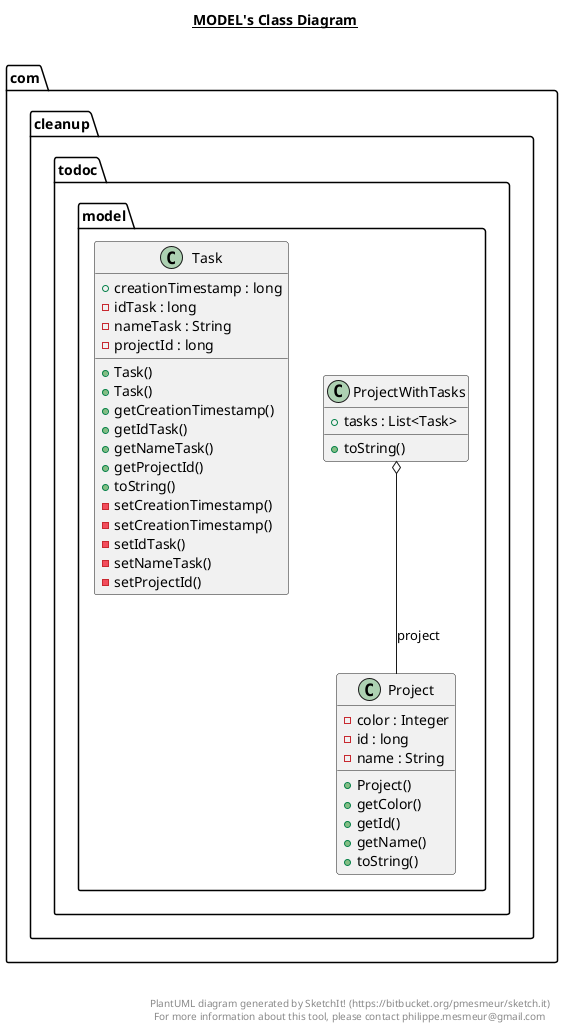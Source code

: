 @startuml

title __MODEL's Class Diagram__\n

  namespace com.cleanup.todoc {
    namespace model {
      class com.cleanup.todoc.model.Project {
          - color : Integer
          - id : long
          - name : String
          + Project()
          + getColor()
          + getId()
          + getName()
          + toString()
      }
    }
  }
  

  namespace com.cleanup.todoc {
    namespace model {
      class com.cleanup.todoc.model.ProjectWithTasks {
          + tasks : List<Task>
          + toString()
      }
    }
  }
  

  namespace com.cleanup.todoc {
    namespace model {
      class com.cleanup.todoc.model.Task {
          + creationTimestamp : long
          - idTask : long
          - nameTask : String
          - projectId : long
          + Task()
          + Task()
          + getCreationTimestamp()
          + getIdTask()
          + getNameTask()
          + getProjectId()
          + toString()
          - setCreationTimestamp()
          - setCreationTimestamp()
          - setIdTask()
          - setNameTask()
          - setProjectId()
      }
    }
  }
  

  com.cleanup.todoc.model.ProjectWithTasks o-- com.cleanup.todoc.model.Project : project


right footer


PlantUML diagram generated by SketchIt! (https://bitbucket.org/pmesmeur/sketch.it)
For more information about this tool, please contact philippe.mesmeur@gmail.com
endfooter

@enduml
